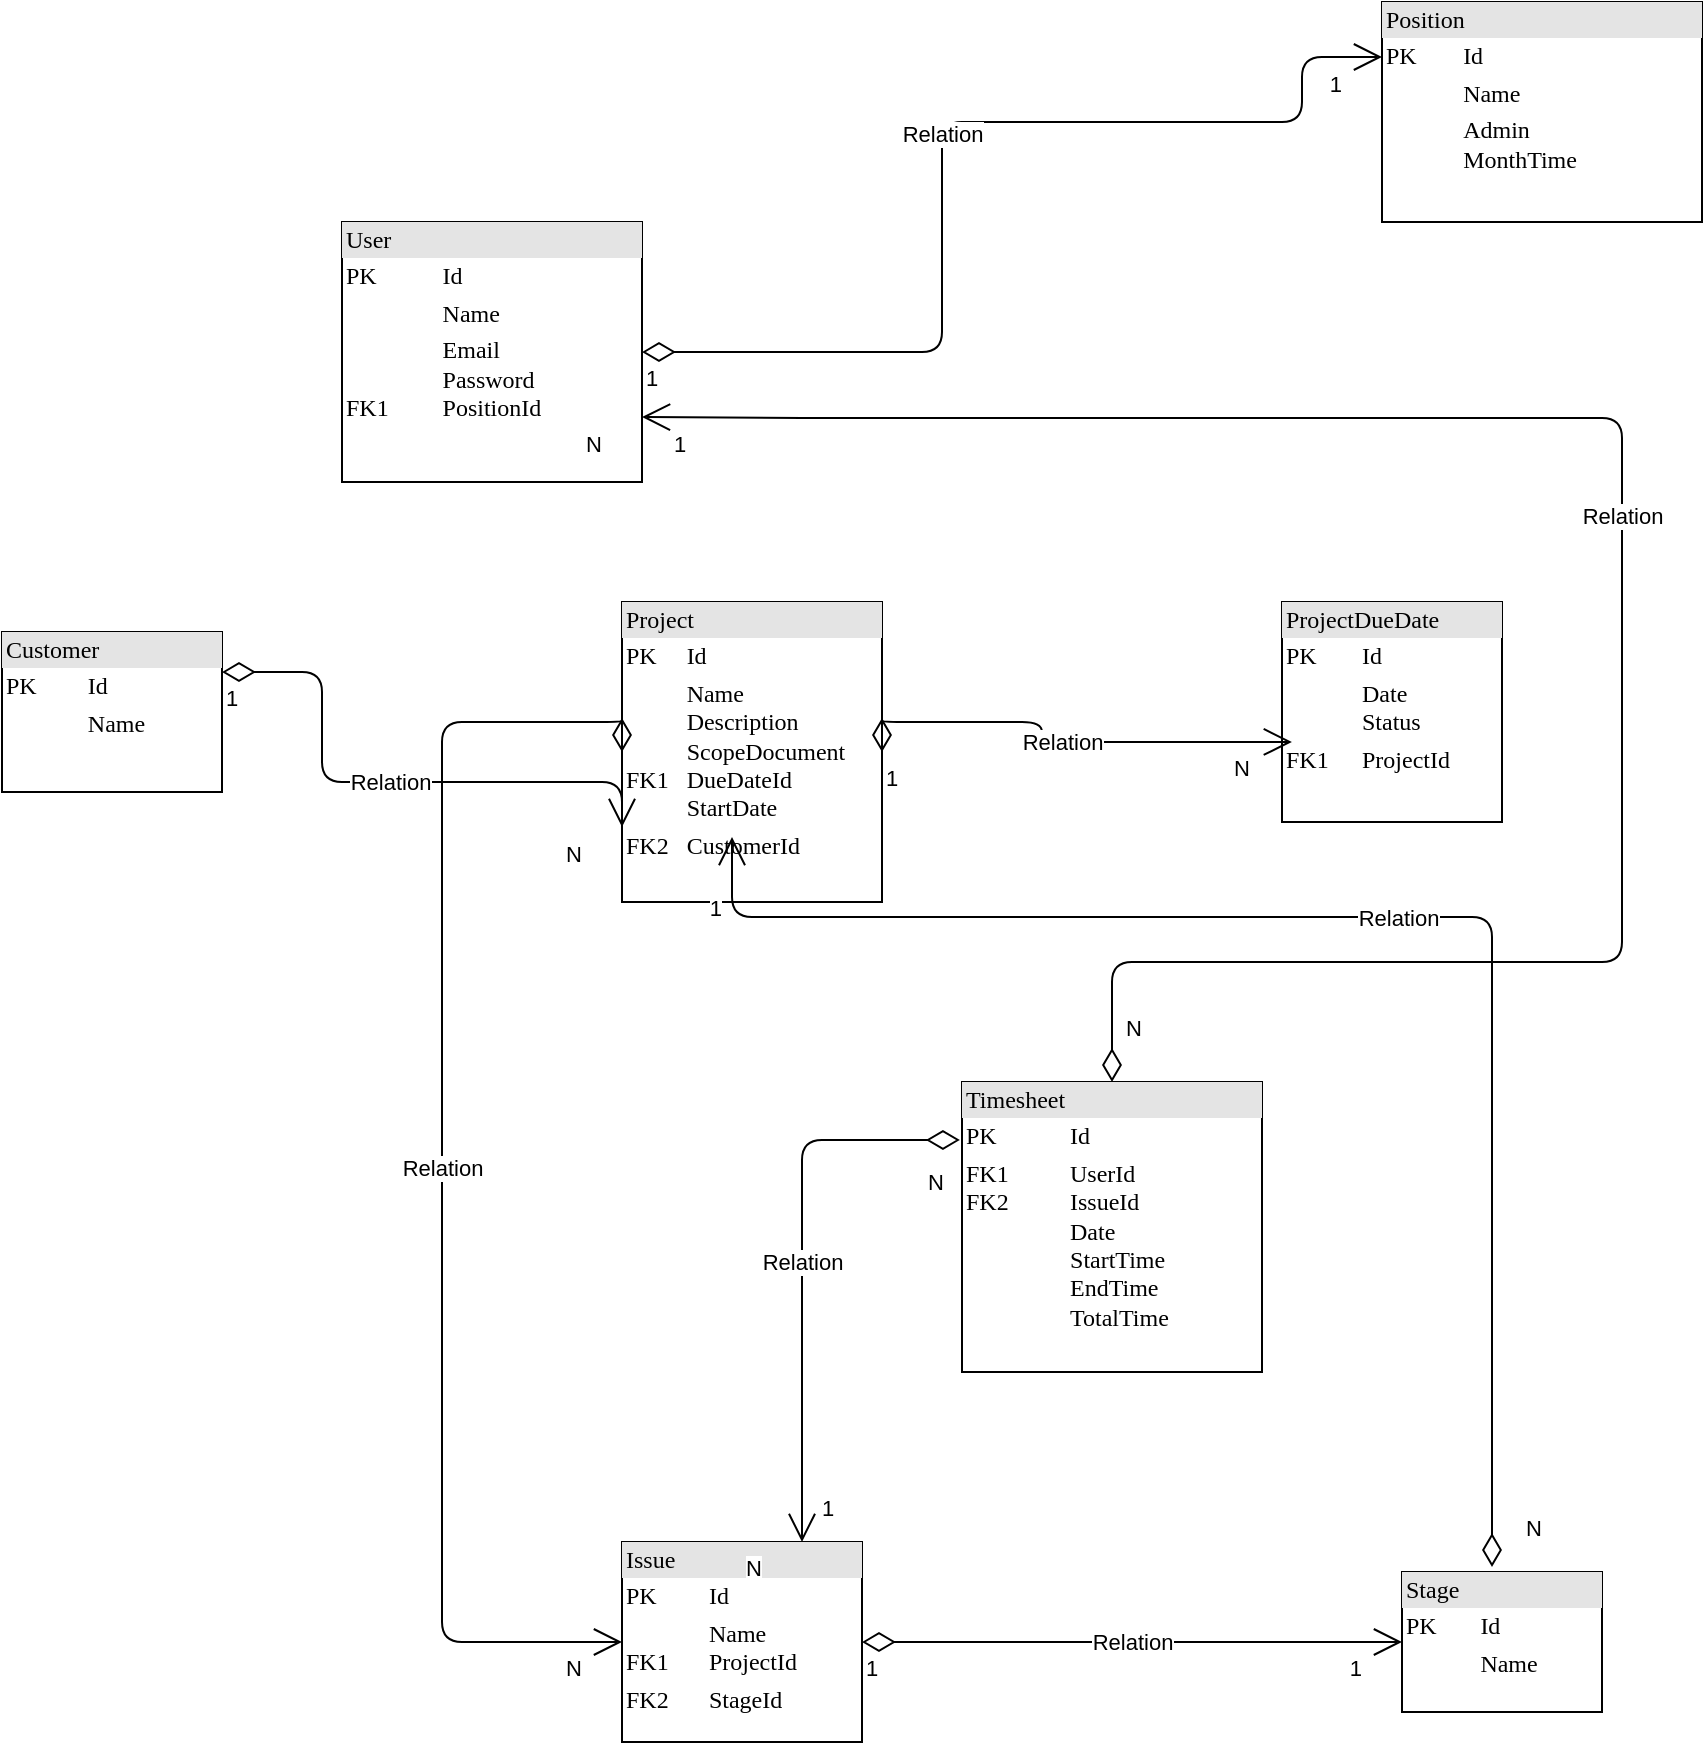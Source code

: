 <mxfile version="14.5.10" type="device"><diagram name="Page-1" id="2ca16b54-16f6-2749-3443-fa8db7711227"><mxGraphModel dx="782" dy="1252" grid="1" gridSize="10" guides="1" tooltips="1" connect="1" arrows="1" fold="1" page="1" pageScale="1" pageWidth="1100" pageHeight="850" background="#ffffff" math="0" shadow="0"><root><mxCell id="0"/><mxCell id="1" parent="0"/><mxCell id="2ed32ef02a7f4228-11" value="&lt;div style=&quot;box-sizing: border-box ; width: 100% ; background: #e4e4e4 ; padding: 2px&quot;&gt;User&lt;/div&gt;&lt;table style=&quot;width: 100% ; font-size: 1em&quot; cellpadding=&quot;2&quot; cellspacing=&quot;0&quot;&gt;&lt;tbody&gt;&lt;tr&gt;&lt;td&gt;PK&lt;/td&gt;&lt;td&gt;Id&lt;/td&gt;&lt;/tr&gt;&lt;tr&gt;&lt;td&gt;&lt;br&gt;&lt;/td&gt;&lt;td&gt;Name&lt;/td&gt;&lt;/tr&gt;&lt;tr&gt;&lt;td&gt;&lt;br&gt;&lt;br&gt;FK1&lt;/td&gt;&lt;td&gt;Email&lt;br&gt;Password&lt;br&gt;PositionId&lt;/td&gt;&lt;/tr&gt;&lt;/tbody&gt;&lt;/table&gt;" style="verticalAlign=top;align=left;overflow=fill;html=1;rounded=0;shadow=0;comic=0;labelBackgroundColor=none;strokeWidth=1;fontFamily=Verdana;fontSize=12" parent="1" vertex="1"><mxGeometry x="230" y="20" width="150" height="130" as="geometry"/></mxCell><mxCell id="OQhDu6P-q4mo0GUKqynq-1" value="&lt;div style=&quot;box-sizing: border-box ; width: 100% ; background: #e4e4e4 ; padding: 2px&quot;&gt;Position&lt;/div&gt;&lt;table style=&quot;width: 100% ; font-size: 1em&quot; cellpadding=&quot;2&quot; cellspacing=&quot;0&quot;&gt;&lt;tbody&gt;&lt;tr&gt;&lt;td&gt;PK&lt;/td&gt;&lt;td&gt;Id&lt;/td&gt;&lt;/tr&gt;&lt;tr&gt;&lt;td&gt;&lt;br&gt;&lt;/td&gt;&lt;td&gt;Name&lt;/td&gt;&lt;/tr&gt;&lt;tr&gt;&lt;td&gt;&lt;/td&gt;&lt;td&gt;Admin&lt;br&gt;MonthTime&lt;/td&gt;&lt;/tr&gt;&lt;/tbody&gt;&lt;/table&gt;" style="verticalAlign=top;align=left;overflow=fill;html=1;rounded=0;shadow=0;comic=0;labelBackgroundColor=none;strokeWidth=1;fontFamily=Verdana;fontSize=12" parent="1" vertex="1"><mxGeometry x="750" y="-90" width="160" height="110" as="geometry"/></mxCell><mxCell id="OQhDu6P-q4mo0GUKqynq-5" value="&lt;div style=&quot;box-sizing: border-box ; width: 100% ; background: #e4e4e4 ; padding: 2px&quot;&gt;Customer&lt;/div&gt;&lt;table style=&quot;width: 100% ; font-size: 1em&quot; cellpadding=&quot;2&quot; cellspacing=&quot;0&quot;&gt;&lt;tbody&gt;&lt;tr&gt;&lt;td&gt;PK&lt;/td&gt;&lt;td&gt;Id&lt;/td&gt;&lt;/tr&gt;&lt;tr&gt;&lt;td&gt;&lt;br&gt;&lt;/td&gt;&lt;td&gt;Name&lt;br&gt;&lt;br&gt;&lt;/td&gt;&lt;/tr&gt;&lt;tr&gt;&lt;td&gt;&lt;/td&gt;&lt;td&gt;&lt;br&gt;&lt;/td&gt;&lt;/tr&gt;&lt;/tbody&gt;&lt;/table&gt;" style="verticalAlign=top;align=left;overflow=fill;html=1;rounded=0;shadow=0;comic=0;labelBackgroundColor=none;strokeWidth=1;fontFamily=Verdana;fontSize=12" parent="1" vertex="1"><mxGeometry x="60" y="225" width="110" height="80" as="geometry"/></mxCell><mxCell id="OQhDu6P-q4mo0GUKqynq-6" value="&lt;div style=&quot;box-sizing: border-box ; width: 100% ; background: #e4e4e4 ; padding: 2px&quot;&gt;Project&lt;/div&gt;&lt;table style=&quot;width: 100% ; font-size: 1em&quot; cellpadding=&quot;2&quot; cellspacing=&quot;0&quot;&gt;&lt;tbody&gt;&lt;tr&gt;&lt;td&gt;PK&lt;/td&gt;&lt;td&gt;Id&lt;/td&gt;&lt;/tr&gt;&lt;tr&gt;&lt;td&gt;&lt;br&gt;&lt;br&gt;FK1&lt;/td&gt;&lt;td&gt;Name&lt;br&gt;Description&lt;br&gt;ScopeDocument&lt;br&gt;DueDateId&lt;br&gt;StartDate&lt;/td&gt;&lt;/tr&gt;&lt;tr&gt;&lt;td&gt;FK2&lt;/td&gt;&lt;td&gt;CustomerId&lt;/td&gt;&lt;/tr&gt;&lt;/tbody&gt;&lt;/table&gt;" style="verticalAlign=top;align=left;overflow=fill;html=1;rounded=0;shadow=0;comic=0;labelBackgroundColor=none;strokeWidth=1;fontFamily=Verdana;fontSize=12" parent="1" vertex="1"><mxGeometry x="370" y="210" width="130" height="150" as="geometry"/></mxCell><mxCell id="OQhDu6P-q4mo0GUKqynq-7" value="&lt;div style=&quot;box-sizing: border-box ; width: 100% ; background: #e4e4e4 ; padding: 2px&quot;&gt;ProjectDueDate&lt;/div&gt;&lt;table style=&quot;width: 100% ; font-size: 1em&quot; cellpadding=&quot;2&quot; cellspacing=&quot;0&quot;&gt;&lt;tbody&gt;&lt;tr&gt;&lt;td&gt;PK&lt;/td&gt;&lt;td&gt;Id&lt;/td&gt;&lt;/tr&gt;&lt;tr&gt;&lt;td&gt;&lt;br&gt;&lt;/td&gt;&lt;td&gt;Date&lt;br&gt;Status&lt;/td&gt;&lt;/tr&gt;&lt;tr&gt;&lt;td&gt;FK1&lt;/td&gt;&lt;td&gt;ProjectId&lt;/td&gt;&lt;/tr&gt;&lt;/tbody&gt;&lt;/table&gt;" style="verticalAlign=top;align=left;overflow=fill;html=1;rounded=0;shadow=0;comic=0;labelBackgroundColor=none;strokeWidth=1;fontFamily=Verdana;fontSize=12" parent="1" vertex="1"><mxGeometry x="700" y="210" width="110" height="110" as="geometry"/></mxCell><mxCell id="OQhDu6P-q4mo0GUKqynq-8" value="&lt;div style=&quot;box-sizing: border-box ; width: 100% ; background: #e4e4e4 ; padding: 2px&quot;&gt;Issue&lt;/div&gt;&lt;table style=&quot;width: 100% ; font-size: 1em&quot; cellpadding=&quot;2&quot; cellspacing=&quot;0&quot;&gt;&lt;tbody&gt;&lt;tr&gt;&lt;td&gt;PK&lt;/td&gt;&lt;td&gt;Id&lt;/td&gt;&lt;/tr&gt;&lt;tr&gt;&lt;td&gt;&lt;br&gt;FK1&lt;/td&gt;&lt;td&gt;Name&lt;br&gt;ProjectId&lt;/td&gt;&lt;/tr&gt;&lt;tr&gt;&lt;td&gt;FK2&lt;/td&gt;&lt;td&gt;StageId&lt;/td&gt;&lt;/tr&gt;&lt;/tbody&gt;&lt;/table&gt;" style="verticalAlign=top;align=left;overflow=fill;html=1;rounded=0;shadow=0;comic=0;labelBackgroundColor=none;strokeWidth=1;fontFamily=Verdana;fontSize=12" parent="1" vertex="1"><mxGeometry x="370" y="680" width="120" height="100" as="geometry"/></mxCell><mxCell id="OQhDu6P-q4mo0GUKqynq-9" value="&lt;div style=&quot;box-sizing: border-box ; width: 100% ; background: #e4e4e4 ; padding: 2px&quot;&gt;Stage&lt;/div&gt;&lt;table style=&quot;width: 100% ; font-size: 1em&quot; cellpadding=&quot;2&quot; cellspacing=&quot;0&quot;&gt;&lt;tbody&gt;&lt;tr&gt;&lt;td&gt;PK&lt;/td&gt;&lt;td&gt;Id&lt;/td&gt;&lt;/tr&gt;&lt;tr&gt;&lt;td&gt;&lt;br&gt;&lt;br&gt;&lt;/td&gt;&lt;td&gt;Name&lt;br&gt;&lt;br&gt;&lt;/td&gt;&lt;/tr&gt;&lt;/tbody&gt;&lt;/table&gt;" style="verticalAlign=top;align=left;overflow=fill;html=1;rounded=0;shadow=0;comic=0;labelBackgroundColor=none;strokeWidth=1;fontFamily=Verdana;fontSize=12" parent="1" vertex="1"><mxGeometry x="760" y="695" width="100" height="70" as="geometry"/></mxCell><mxCell id="OQhDu6P-q4mo0GUKqynq-10" value="Relation" style="endArrow=open;html=1;endSize=12;startArrow=diamondThin;startSize=14;startFill=0;edgeStyle=orthogonalEdgeStyle;exitX=1;exitY=0.5;exitDx=0;exitDy=0;entryX=0;entryY=0.25;entryDx=0;entryDy=0;" parent="1" source="2ed32ef02a7f4228-11" target="OQhDu6P-q4mo0GUKqynq-1" edge="1"><mxGeometry relative="1" as="geometry"><mxPoint x="470" y="130" as="sourcePoint"/><mxPoint x="630" y="130" as="targetPoint"/><Array as="points"><mxPoint x="530" y="85"/><mxPoint x="530" y="-30"/><mxPoint x="710" y="-30"/></Array></mxGeometry></mxCell><mxCell id="OQhDu6P-q4mo0GUKqynq-11" value="1" style="edgeLabel;resizable=0;html=1;align=left;verticalAlign=top;" parent="OQhDu6P-q4mo0GUKqynq-10" connectable="0" vertex="1"><mxGeometry x="-1" relative="1" as="geometry"/></mxCell><mxCell id="OQhDu6P-q4mo0GUKqynq-12" value="1" style="edgeLabel;resizable=0;html=1;align=right;verticalAlign=top;" parent="OQhDu6P-q4mo0GUKqynq-10" connectable="0" vertex="1"><mxGeometry x="1" relative="1" as="geometry"><mxPoint x="-20" as="offset"/></mxGeometry></mxCell><mxCell id="OQhDu6P-q4mo0GUKqynq-13" value="Relation" style="endArrow=open;html=1;endSize=12;startArrow=diamondThin;startSize=14;startFill=0;edgeStyle=orthogonalEdgeStyle;exitX=1;exitY=0.5;exitDx=0;exitDy=0;entryX=0;entryY=0.5;entryDx=0;entryDy=0;" parent="1" source="OQhDu6P-q4mo0GUKqynq-8" target="OQhDu6P-q4mo0GUKqynq-9" edge="1"><mxGeometry relative="1" as="geometry"><mxPoint x="510" y="715" as="sourcePoint"/><mxPoint x="750" y="650" as="targetPoint"/><Array as="points"><mxPoint x="760" y="730"/></Array></mxGeometry></mxCell><mxCell id="OQhDu6P-q4mo0GUKqynq-14" value="1" style="edgeLabel;resizable=0;html=1;align=left;verticalAlign=top;" parent="OQhDu6P-q4mo0GUKqynq-13" connectable="0" vertex="1"><mxGeometry x="-1" relative="1" as="geometry"/></mxCell><mxCell id="OQhDu6P-q4mo0GUKqynq-15" value="1" style="edgeLabel;resizable=0;html=1;align=right;verticalAlign=top;" parent="OQhDu6P-q4mo0GUKqynq-13" connectable="0" vertex="1"><mxGeometry x="1" relative="1" as="geometry"><mxPoint x="-20" as="offset"/></mxGeometry></mxCell><mxCell id="OQhDu6P-q4mo0GUKqynq-16" value="Relation" style="endArrow=open;html=1;endSize=12;startArrow=diamondThin;startSize=14;startFill=0;edgeStyle=orthogonalEdgeStyle;exitX=0;exitY=0.5;exitDx=0;exitDy=0;entryX=0;entryY=0.5;entryDx=0;entryDy=0;" parent="1" source="OQhDu6P-q4mo0GUKqynq-6" target="OQhDu6P-q4mo0GUKqynq-8" edge="1"><mxGeometry relative="1" as="geometry"><mxPoint x="120" y="580" as="sourcePoint"/><mxPoint x="395" y="580" as="targetPoint"/><Array as="points"><mxPoint x="280" y="270"/><mxPoint x="280" y="730"/></Array></mxGeometry></mxCell><mxCell id="OQhDu6P-q4mo0GUKqynq-18" value="N" style="edgeLabel;resizable=0;html=1;align=right;verticalAlign=top;" parent="OQhDu6P-q4mo0GUKqynq-16" connectable="0" vertex="1"><mxGeometry x="1" relative="1" as="geometry"><mxPoint x="-20" as="offset"/></mxGeometry></mxCell><mxCell id="OQhDu6P-q4mo0GUKqynq-20" value="Relation" style="endArrow=open;html=1;endSize=12;startArrow=diamondThin;startSize=14;startFill=0;edgeStyle=orthogonalEdgeStyle;exitX=1;exitY=0.25;exitDx=0;exitDy=0;entryX=0;entryY=0.75;entryDx=0;entryDy=0;" parent="1" source="OQhDu6P-q4mo0GUKqynq-5" target="OQhDu6P-q4mo0GUKqynq-6" edge="1"><mxGeometry relative="1" as="geometry"><mxPoint x="210" y="340" as="sourcePoint"/><mxPoint x="200" y="550" as="targetPoint"/><Array as="points"><mxPoint x="220" y="245"/><mxPoint x="220" y="300"/></Array></mxGeometry></mxCell><mxCell id="OQhDu6P-q4mo0GUKqynq-21" value="1" style="edgeLabel;resizable=0;html=1;align=left;verticalAlign=top;" parent="OQhDu6P-q4mo0GUKqynq-20" connectable="0" vertex="1"><mxGeometry x="-1" relative="1" as="geometry"/></mxCell><mxCell id="OQhDu6P-q4mo0GUKqynq-22" value="N" style="edgeLabel;resizable=0;html=1;align=right;verticalAlign=top;" parent="OQhDu6P-q4mo0GUKqynq-20" connectable="0" vertex="1"><mxGeometry x="1" relative="1" as="geometry"><mxPoint x="-20" as="offset"/></mxGeometry></mxCell><mxCell id="OQhDu6P-q4mo0GUKqynq-23" value="Relation" style="endArrow=open;html=1;endSize=12;startArrow=diamondThin;startSize=14;startFill=0;edgeStyle=orthogonalEdgeStyle;exitX=1;exitY=0.5;exitDx=0;exitDy=0;entryX=0.045;entryY=0.636;entryDx=0;entryDy=0;entryPerimeter=0;" parent="1" source="OQhDu6P-q4mo0GUKqynq-6" target="OQhDu6P-q4mo0GUKqynq-7" edge="1"><mxGeometry relative="1" as="geometry"><mxPoint x="530" y="320" as="sourcePoint"/><mxPoint x="730" y="375" as="targetPoint"/><Array as="points"><mxPoint x="580" y="270"/><mxPoint x="580" y="280"/></Array></mxGeometry></mxCell><mxCell id="OQhDu6P-q4mo0GUKqynq-24" value="1" style="edgeLabel;resizable=0;html=1;align=left;verticalAlign=top;" parent="OQhDu6P-q4mo0GUKqynq-23" connectable="0" vertex="1"><mxGeometry x="-1" relative="1" as="geometry"/></mxCell><mxCell id="OQhDu6P-q4mo0GUKqynq-25" value="N" style="edgeLabel;resizable=0;html=1;align=right;verticalAlign=top;" parent="OQhDu6P-q4mo0GUKqynq-23" connectable="0" vertex="1"><mxGeometry x="1" relative="1" as="geometry"><mxPoint x="-20" as="offset"/></mxGeometry></mxCell><mxCell id="OQhDu6P-q4mo0GUKqynq-29" value="&lt;div style=&quot;box-sizing: border-box ; width: 100% ; background: #e4e4e4 ; padding: 2px&quot;&gt;Timesheet&lt;/div&gt;&lt;table style=&quot;width: 100% ; font-size: 1em&quot; cellpadding=&quot;2&quot; cellspacing=&quot;0&quot;&gt;&lt;tbody&gt;&lt;tr&gt;&lt;td&gt;PK&lt;/td&gt;&lt;td&gt;Id&lt;/td&gt;&lt;/tr&gt;&lt;tr&gt;&lt;td&gt;FK1&lt;br&gt;FK2&amp;nbsp;&lt;br&gt;&lt;br&gt;&lt;br&gt;&lt;br&gt;&lt;br&gt;&lt;/td&gt;&lt;td&gt;UserId&lt;br&gt;IssueId&lt;br&gt;Date&lt;br&gt;StartTime&lt;br&gt;EndTime&lt;br&gt;TotalTime&lt;/td&gt;&lt;/tr&gt;&lt;/tbody&gt;&lt;/table&gt;" style="verticalAlign=top;align=left;overflow=fill;html=1;rounded=0;shadow=0;comic=0;labelBackgroundColor=none;strokeWidth=1;fontFamily=Verdana;fontSize=12" parent="1" vertex="1"><mxGeometry x="540" y="450" width="150" height="145" as="geometry"/></mxCell><mxCell id="OQhDu6P-q4mo0GUKqynq-31" value="Relation" style="endArrow=open;html=1;endSize=12;startArrow=diamondThin;startSize=14;startFill=0;edgeStyle=orthogonalEdgeStyle;exitX=-0.007;exitY=0.2;exitDx=0;exitDy=0;entryX=0.75;entryY=0;entryDx=0;entryDy=0;exitPerimeter=0;" parent="1" source="OQhDu6P-q4mo0GUKqynq-29" target="OQhDu6P-q4mo0GUKqynq-8" edge="1"><mxGeometry relative="1" as="geometry"><mxPoint x="475" y="370" as="sourcePoint"/><mxPoint x="475" y="830" as="targetPoint"/><Array as="points"><mxPoint x="460" y="479"/></Array></mxGeometry></mxCell><mxCell id="OQhDu6P-q4mo0GUKqynq-32" value="N" style="edgeLabel;resizable=0;html=1;align=right;verticalAlign=top;" parent="OQhDu6P-q4mo0GUKqynq-31" connectable="0" vertex="1"><mxGeometry x="1" relative="1" as="geometry"><mxPoint x="-20" as="offset"/></mxGeometry></mxCell><mxCell id="OQhDu6P-q4mo0GUKqynq-34" value="N" style="edgeLabel;resizable=0;html=1;align=left;verticalAlign=top;" parent="1" connectable="0" vertex="1"><mxGeometry x="520" y="490" as="geometry"><mxPoint x="1" y="-3" as="offset"/></mxGeometry></mxCell><mxCell id="OQhDu6P-q4mo0GUKqynq-35" value="1" style="edgeLabel;resizable=0;html=1;align=left;verticalAlign=top;" parent="1" connectable="0" vertex="1"><mxGeometry x="530" y="510" as="geometry"><mxPoint x="-62" y="140" as="offset"/></mxGeometry></mxCell><mxCell id="OQhDu6P-q4mo0GUKqynq-36" value="Relation" style="endArrow=open;html=1;endSize=12;startArrow=diamondThin;startSize=14;startFill=0;edgeStyle=orthogonalEdgeStyle;exitX=0.5;exitY=0;exitDx=0;exitDy=0;entryX=1;entryY=0.75;entryDx=0;entryDy=0;" parent="1" source="OQhDu6P-q4mo0GUKqynq-29" target="2ed32ef02a7f4228-11" edge="1"><mxGeometry relative="1" as="geometry"><mxPoint x="548.95" y="489" as="sourcePoint"/><mxPoint x="470" y="690" as="targetPoint"/><Array as="points"><mxPoint x="615" y="390"/><mxPoint x="870" y="390"/><mxPoint x="870" y="118"/><mxPoint x="470" y="118"/></Array></mxGeometry></mxCell><mxCell id="OQhDu6P-q4mo0GUKqynq-37" value="N" style="edgeLabel;resizable=0;html=1;align=right;verticalAlign=top;" parent="OQhDu6P-q4mo0GUKqynq-36" connectable="0" vertex="1"><mxGeometry x="1" relative="1" as="geometry"><mxPoint x="-20" as="offset"/></mxGeometry></mxCell><mxCell id="OQhDu6P-q4mo0GUKqynq-38" value="N" style="edgeLabel;resizable=0;html=1;align=left;verticalAlign=top;" parent="1" connectable="0" vertex="1"><mxGeometry x="620" y="410" as="geometry"/></mxCell><mxCell id="OQhDu6P-q4mo0GUKqynq-39" value="1" style="edgeLabel;resizable=0;html=1;align=left;verticalAlign=top;" parent="1" connectable="0" vertex="1"><mxGeometry x="630" y="400" as="geometry"><mxPoint x="-236" y="-282" as="offset"/></mxGeometry></mxCell><mxCell id="OQhDu6P-q4mo0GUKqynq-40" value="Relation" style="endArrow=open;html=1;endSize=12;startArrow=diamondThin;startSize=14;startFill=0;edgeStyle=orthogonalEdgeStyle;exitX=0.5;exitY=0;exitDx=0;exitDy=0;entryX=0.5;entryY=1;entryDx=0;entryDy=0;" parent="1" edge="1"><mxGeometry relative="1" as="geometry"><mxPoint x="805" y="692.5" as="sourcePoint"/><mxPoint x="425" y="327.5" as="targetPoint"/><Array as="points"><mxPoint x="805" y="367.5"/><mxPoint x="425" y="367.5"/></Array></mxGeometry></mxCell><mxCell id="OQhDu6P-q4mo0GUKqynq-41" value="N" style="edgeLabel;resizable=0;html=1;align=right;verticalAlign=top;" parent="OQhDu6P-q4mo0GUKqynq-40" connectable="0" vertex="1"><mxGeometry x="1" relative="1" as="geometry"><mxPoint x="405" y="332.5" as="offset"/></mxGeometry></mxCell><mxCell id="OQhDu6P-q4mo0GUKqynq-42" value="1" style="edgeLabel;resizable=0;html=1;align=right;verticalAlign=top;" parent="1" connectable="0" vertex="1"><mxGeometry x="420" y="350" as="geometry"/></mxCell></root></mxGraphModel></diagram></mxfile>